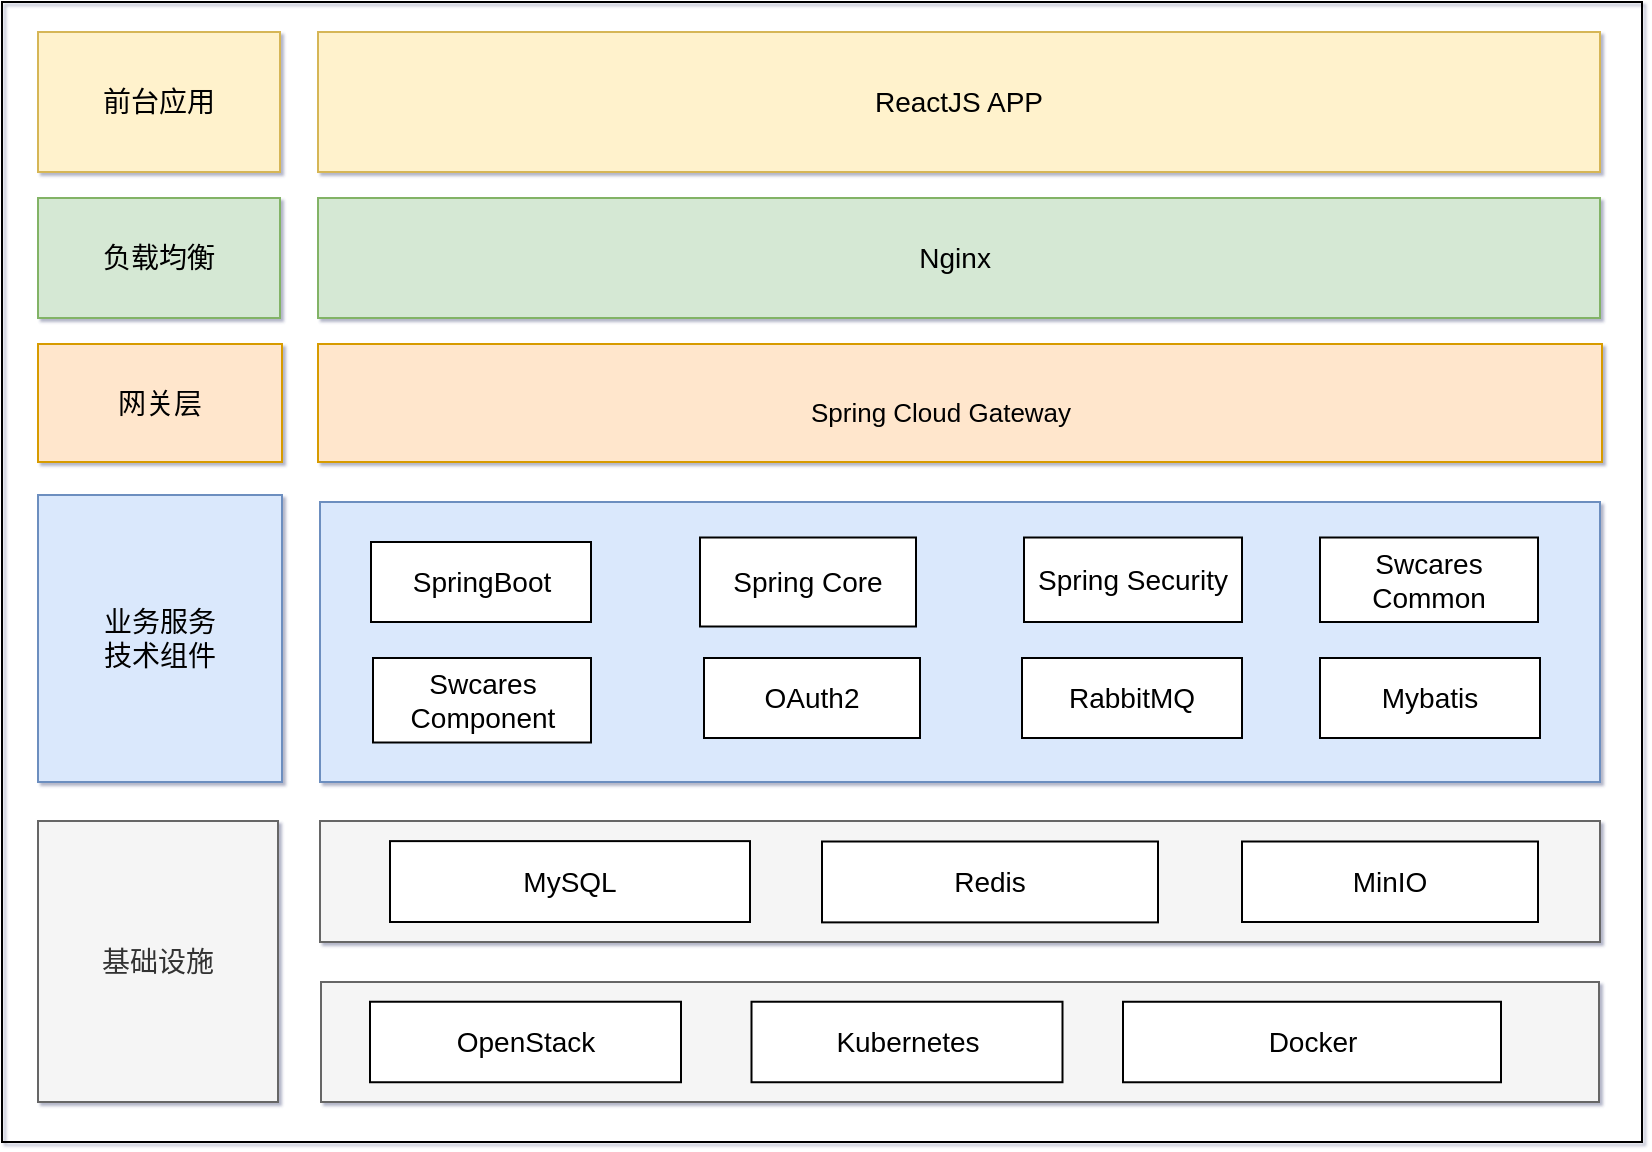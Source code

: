 <mxfile version="20.2.2" type="github">
  <diagram id="A4ItZbjAcyblu4EFFsMP" name="Page-1">
    <mxGraphModel dx="1142" dy="771" grid="1" gridSize="10" guides="1" tooltips="1" connect="1" arrows="1" fold="1" page="1" pageScale="1" pageWidth="827" pageHeight="1169" math="0" shadow="1">
      <root>
        <mxCell id="0" />
        <mxCell id="1" parent="0" />
        <mxCell id="NfwT-5guAlgeJ3il_cm0-50" value="" style="rounded=0;whiteSpace=wrap;html=1;sketch=0;fontSize=13;labelBorderColor=none;fontColor=none;noLabel=1;fillColor=none;" parent="1" vertex="1">
          <mxGeometry x="40" y="40" width="820" height="570" as="geometry" />
        </mxCell>
        <mxCell id="ne6_LfQAyheU7745YuGY-1" value="业务服务&lt;br&gt;技术组件" style="rounded=0;whiteSpace=wrap;html=1;fontSize=14;fillColor=#dae8fc;strokeColor=#6c8ebf;" parent="1" vertex="1">
          <mxGeometry x="58" y="286.5" width="122" height="143.5" as="geometry" />
        </mxCell>
        <mxCell id="ne6_LfQAyheU7745YuGY-2" value="" style="rounded=0;whiteSpace=wrap;html=1;fontSize=14;fillColor=#dae8fc;strokeColor=#6c8ebf;" parent="1" vertex="1">
          <mxGeometry x="199" y="290" width="640" height="140" as="geometry" />
        </mxCell>
        <mxCell id="ne6_LfQAyheU7745YuGY-3" value="基础设施" style="rounded=0;whiteSpace=wrap;html=1;fontSize=14;fillColor=#f5f5f5;fontColor=#333333;strokeColor=#666666;" parent="1" vertex="1">
          <mxGeometry x="58" y="449.5" width="120" height="140.5" as="geometry" />
        </mxCell>
        <mxCell id="ne6_LfQAyheU7745YuGY-4" value="" style="rounded=0;whiteSpace=wrap;html=1;fontSize=14;fillColor=#f5f5f5;strokeColor=#666666;fontColor=#333333;" parent="1" vertex="1">
          <mxGeometry x="199" y="449.5" width="640" height="60.5" as="geometry" />
        </mxCell>
        <mxCell id="ne6_LfQAyheU7745YuGY-7" value="ReactJS APP" style="rounded=0;whiteSpace=wrap;html=1;fontSize=14;fillColor=#fff2cc;strokeColor=#d6b656;" parent="1" vertex="1">
          <mxGeometry x="198" y="55" width="641" height="70" as="geometry" />
        </mxCell>
        <mxCell id="ne6_LfQAyheU7745YuGY-9" value="前台应用" style="rounded=0;whiteSpace=wrap;html=1;fontSize=14;fillColor=#fff2cc;strokeColor=#d6b656;" parent="1" vertex="1">
          <mxGeometry x="58" y="55" width="121" height="70" as="geometry" />
        </mxCell>
        <mxCell id="ne6_LfQAyheU7745YuGY-18" value="熔断限流" style="rounded=0;whiteSpace=wrap;html=1;fontFamily=Helvetica;fontSize=14;" parent="1" vertex="1">
          <mxGeometry x="459" y="221" width="100" height="40" as="geometry" />
        </mxCell>
        <mxCell id="NfwT-5guAlgeJ3il_cm0-10" value="" style="rounded=0;whiteSpace=wrap;html=1;fontSize=14;fillColor=#ffe6cc;strokeColor=#d79b00;" parent="1" vertex="1">
          <mxGeometry x="198" y="211" width="642" height="59" as="geometry" />
        </mxCell>
        <mxCell id="NfwT-5guAlgeJ3il_cm0-15" value="网关层" style="rounded=0;whiteSpace=wrap;html=1;fontSize=14;fillColor=#ffe6cc;strokeColor=#d79b00;" parent="1" vertex="1">
          <mxGeometry x="58" y="211" width="122" height="59" as="geometry" />
        </mxCell>
        <mxCell id="NfwT-5guAlgeJ3il_cm0-19" value="" style="rounded=0;whiteSpace=wrap;html=1;fontFamily=Helvetica;fontSize=14;fillColor=#f5f5f5;strokeColor=#666666;fontColor=#333333;" parent="1" vertex="1">
          <mxGeometry x="199.5" y="530" width="639" height="60" as="geometry" />
        </mxCell>
        <mxCell id="NfwT-5guAlgeJ3il_cm0-22" value="SpringBoot" style="rounded=0;whiteSpace=wrap;html=1;fontFamily=Helvetica;fontSize=14;" parent="1" vertex="1">
          <mxGeometry x="224.5" y="310" width="110" height="40" as="geometry" />
        </mxCell>
        <mxCell id="NfwT-5guAlgeJ3il_cm0-28" value="Spring Security" style="rounded=0;whiteSpace=wrap;html=1;fontFamily=Helvetica;fontSize=14;" parent="1" vertex="1">
          <mxGeometry x="551" y="307.75" width="109" height="42.25" as="geometry" />
        </mxCell>
        <mxCell id="NfwT-5guAlgeJ3il_cm0-29" value="Mybatis" style="rounded=0;whiteSpace=wrap;html=1;fontFamily=Helvetica;fontSize=14;" parent="1" vertex="1">
          <mxGeometry x="699" y="368" width="110" height="40" as="geometry" />
        </mxCell>
        <mxCell id="NfwT-5guAlgeJ3il_cm0-31" value="Spring Core" style="rounded=0;whiteSpace=wrap;html=1;fontFamily=Helvetica;fontSize=14;" parent="1" vertex="1">
          <mxGeometry x="389" y="307.75" width="108" height="44.5" as="geometry" />
        </mxCell>
        <mxCell id="NfwT-5guAlgeJ3il_cm0-32" value="RabbitMQ" style="rounded=0;whiteSpace=wrap;html=1;fontFamily=Helvetica;fontSize=14;" parent="1" vertex="1">
          <mxGeometry x="550" y="368" width="110" height="40" as="geometry" />
        </mxCell>
        <mxCell id="NfwT-5guAlgeJ3il_cm0-36" value="OAuth2" style="rounded=0;whiteSpace=wrap;html=1;fontFamily=Helvetica;fontSize=14;" parent="1" vertex="1">
          <mxGeometry x="391" y="368" width="108" height="40" as="geometry" />
        </mxCell>
        <mxCell id="NfwT-5guAlgeJ3il_cm0-39" value="负载均衡" style="rounded=0;whiteSpace=wrap;html=1;fontSize=14;fillColor=#d5e8d4;strokeColor=#82b366;" parent="1" vertex="1">
          <mxGeometry x="58" y="138" width="121" height="60" as="geometry" />
        </mxCell>
        <mxCell id="NfwT-5guAlgeJ3il_cm0-40" value="Nginx&amp;nbsp;" style="rounded=0;whiteSpace=wrap;html=1;fontSize=14;fillColor=#d5e8d4;strokeColor=#82b366;" parent="1" vertex="1">
          <mxGeometry x="198" y="138" width="641" height="60" as="geometry" />
        </mxCell>
        <mxCell id="NfwT-5guAlgeJ3il_cm0-43" value="MySQL" style="rounded=0;whiteSpace=wrap;html=1;fontFamily=Helvetica;fontSize=14;" parent="1" vertex="1">
          <mxGeometry x="234" y="459.56" width="180" height="40.44" as="geometry" />
        </mxCell>
        <mxCell id="NfwT-5guAlgeJ3il_cm0-44" value="Redis" style="rounded=0;whiteSpace=wrap;html=1;fontFamily=Helvetica;fontSize=14;" parent="1" vertex="1">
          <mxGeometry x="450" y="459.75" width="168" height="40.44" as="geometry" />
        </mxCell>
        <mxCell id="GfzKb-zqpfh90Ny8dKDO-4" value="OpenStack" style="rounded=0;whiteSpace=wrap;html=1;fontFamily=Helvetica;fontSize=14;" parent="1" vertex="1">
          <mxGeometry x="224" y="539.87" width="155.5" height="40.25" as="geometry" />
        </mxCell>
        <mxCell id="GfzKb-zqpfh90Ny8dKDO-5" value="Kubernetes" style="rounded=0;whiteSpace=wrap;html=1;fontFamily=Helvetica;fontSize=14;" parent="1" vertex="1">
          <mxGeometry x="414.75" y="539.87" width="155.5" height="40.25" as="geometry" />
        </mxCell>
        <mxCell id="GfzKb-zqpfh90Ny8dKDO-6" value="Docker" style="rounded=0;whiteSpace=wrap;html=1;fontFamily=Helvetica;fontSize=14;" parent="1" vertex="1">
          <mxGeometry x="600.5" y="539.88" width="189" height="40.25" as="geometry" />
        </mxCell>
        <mxCell id="-aznBYbTXZx-cjws34QP-2" value="Spring Cloud Gateway" style="text;html=1;resizable=0;autosize=1;align=center;verticalAlign=middle;points=[];fillColor=none;strokeColor=none;rounded=0;fontSize=13;" parent="1" vertex="1">
          <mxGeometry x="434" y="230" width="150" height="30" as="geometry" />
        </mxCell>
        <mxCell id="-aznBYbTXZx-cjws34QP-4" value="MinIO" style="rounded=0;whiteSpace=wrap;html=1;fontFamily=Helvetica;fontSize=14;" parent="1" vertex="1">
          <mxGeometry x="660" y="459.75" width="148" height="40.25" as="geometry" />
        </mxCell>
        <mxCell id="-aznBYbTXZx-cjws34QP-6" value="Swcares Common" style="rounded=0;whiteSpace=wrap;html=1;fontFamily=Helvetica;fontSize=14;" parent="1" vertex="1">
          <mxGeometry x="699" y="307.75" width="109" height="42.25" as="geometry" />
        </mxCell>
        <mxCell id="-aznBYbTXZx-cjws34QP-7" value="Swcares Component" style="rounded=0;whiteSpace=wrap;html=1;fontFamily=Helvetica;fontSize=14;" parent="1" vertex="1">
          <mxGeometry x="225.5" y="368" width="109" height="42.25" as="geometry" />
        </mxCell>
      </root>
    </mxGraphModel>
  </diagram>
</mxfile>
